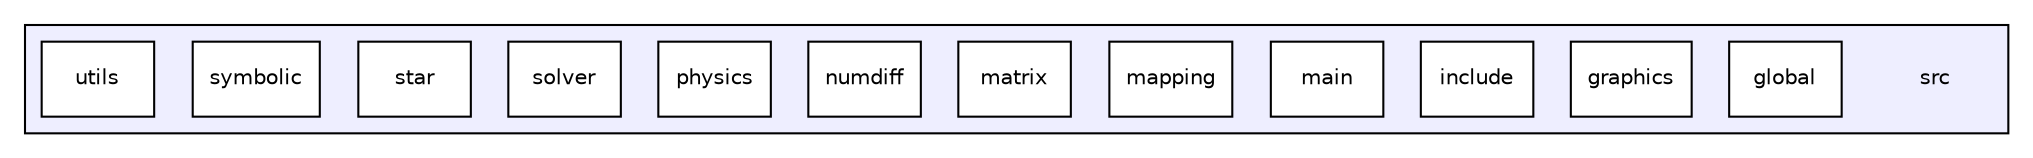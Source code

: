 digraph "src" {
  compound=true
  node [ fontsize="10", fontname="Helvetica"];
  edge [ labelfontsize="10", labelfontname="Helvetica"];
  subgraph clusterdir_68267d1309a1af8e8297ef4c3efbcdba {
    graph [ bgcolor="#eeeeff", pencolor="black", label="" URL="dir_68267d1309a1af8e8297ef4c3efbcdba.html"];
    dir_68267d1309a1af8e8297ef4c3efbcdba [shape=plaintext label="src"];
    dir_fd5b32b71e21b15bc8655c1952d69168 [shape=box label="global" color="black" fillcolor="white" style="filled" URL="dir_fd5b32b71e21b15bc8655c1952d69168.html"];
    dir_560415a5d2bc4999842279f4fc1debef [shape=box label="graphics" color="black" fillcolor="white" style="filled" URL="dir_560415a5d2bc4999842279f4fc1debef.html"];
    dir_b0856f6b0d80ccb263b2f415c91f9e17 [shape=box label="include" color="black" fillcolor="white" style="filled" URL="dir_b0856f6b0d80ccb263b2f415c91f9e17.html"];
    dir_5eb159725f84c66aafd839904a4acdd0 [shape=box label="main" color="black" fillcolor="white" style="filled" URL="dir_5eb159725f84c66aafd839904a4acdd0.html"];
    dir_5300298560c4bf255ab9f36681603d89 [shape=box label="mapping" color="black" fillcolor="white" style="filled" URL="dir_5300298560c4bf255ab9f36681603d89.html"];
    dir_40d7732de2983c682bb99d86585a563c [shape=box label="matrix" color="black" fillcolor="white" style="filled" URL="dir_40d7732de2983c682bb99d86585a563c.html"];
    dir_4571735c26c9f4848d4420e8573323be [shape=box label="numdiff" color="black" fillcolor="white" style="filled" URL="dir_4571735c26c9f4848d4420e8573323be.html"];
    dir_8250e12e5a19acb8ece30f1703b6dc16 [shape=box label="physics" color="black" fillcolor="white" style="filled" URL="dir_8250e12e5a19acb8ece30f1703b6dc16.html"];
    dir_041db6ad6a3d44280e40e5af409429cb [shape=box label="solver" color="black" fillcolor="white" style="filled" URL="dir_041db6ad6a3d44280e40e5af409429cb.html"];
    dir_e105153f918460a772153dd2e775636b [shape=box label="star" color="black" fillcolor="white" style="filled" URL="dir_e105153f918460a772153dd2e775636b.html"];
    dir_039803c690499ddca03225b4bc768998 [shape=box label="symbolic" color="black" fillcolor="white" style="filled" URL="dir_039803c690499ddca03225b4bc768998.html"];
    dir_313caf1132e152dd9b58bea13a4052ca [shape=box label="utils" color="black" fillcolor="white" style="filled" URL="dir_313caf1132e152dd9b58bea13a4052ca.html"];
  }
}
